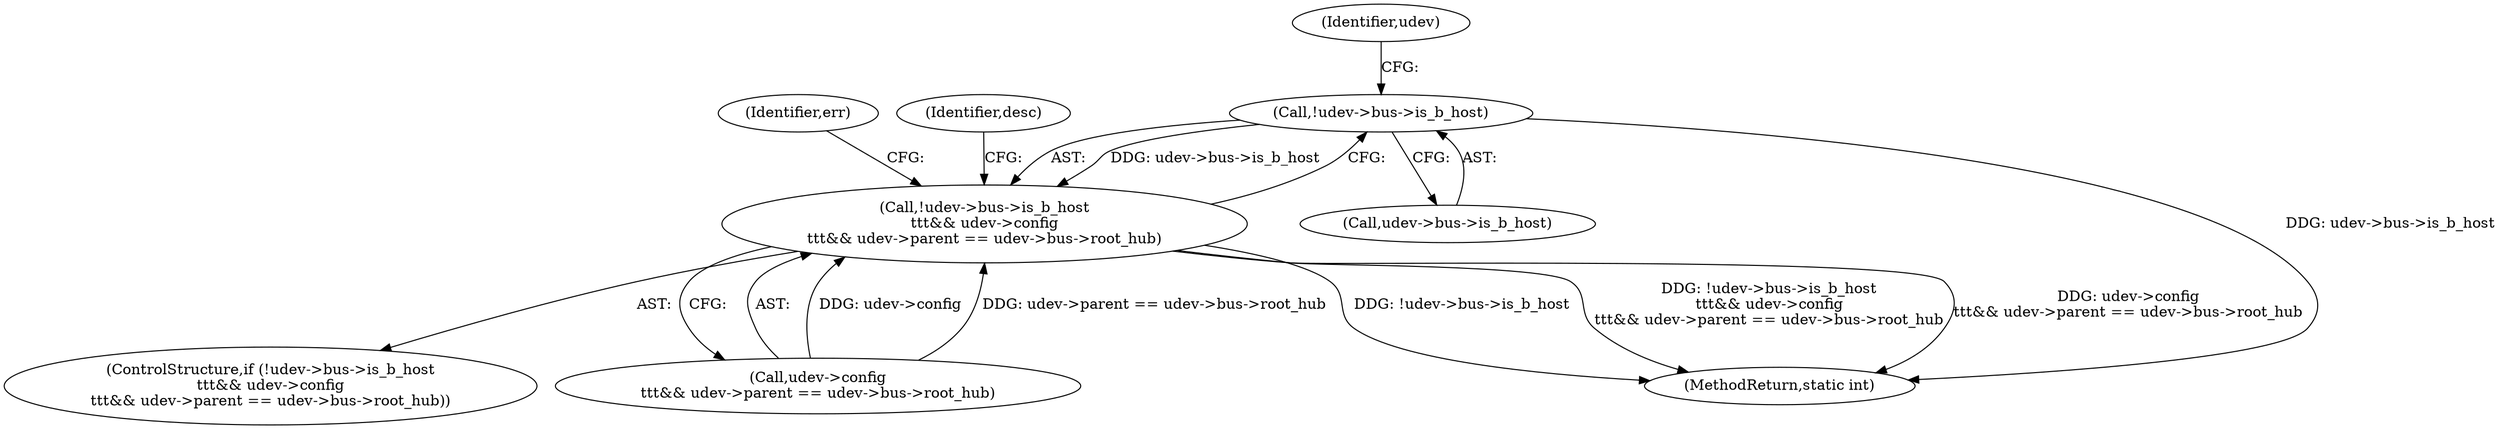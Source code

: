 digraph "0_linux_704620afc70cf47abb9d6a1a57f3825d2bca49cf@pointer" {
"1000114" [label="(Call,!udev->bus->is_b_host)"];
"1000113" [label="(Call,!udev->bus->is_b_host\n\t\t\t&& udev->config\n\t\t\t&& udev->parent == udev->bus->root_hub)"];
"1000113" [label="(Call,!udev->bus->is_b_host\n\t\t\t&& udev->config\n\t\t\t&& udev->parent == udev->bus->root_hub)"];
"1000115" [label="(Call,udev->bus->is_b_host)"];
"1000122" [label="(Identifier,udev)"];
"1000114" [label="(Call,!udev->bus->is_b_host)"];
"1000112" [label="(ControlStructure,if (!udev->bus->is_b_host\n\t\t\t&& udev->config\n\t\t\t&& udev->parent == udev->bus->root_hub))"];
"1000120" [label="(Call,udev->config\n\t\t\t&& udev->parent == udev->bus->root_hub)"];
"1000277" [label="(MethodReturn,static int)"];
"1000276" [label="(Identifier,err)"];
"1000136" [label="(Identifier,desc)"];
"1000114" -> "1000113"  [label="AST: "];
"1000114" -> "1000115"  [label="CFG: "];
"1000115" -> "1000114"  [label="AST: "];
"1000122" -> "1000114"  [label="CFG: "];
"1000113" -> "1000114"  [label="CFG: "];
"1000114" -> "1000277"  [label="DDG: udev->bus->is_b_host"];
"1000114" -> "1000113"  [label="DDG: udev->bus->is_b_host"];
"1000113" -> "1000112"  [label="AST: "];
"1000113" -> "1000120"  [label="CFG: "];
"1000120" -> "1000113"  [label="AST: "];
"1000136" -> "1000113"  [label="CFG: "];
"1000276" -> "1000113"  [label="CFG: "];
"1000113" -> "1000277"  [label="DDG: !udev->bus->is_b_host"];
"1000113" -> "1000277"  [label="DDG: !udev->bus->is_b_host\n\t\t\t&& udev->config\n\t\t\t&& udev->parent == udev->bus->root_hub"];
"1000113" -> "1000277"  [label="DDG: udev->config\n\t\t\t&& udev->parent == udev->bus->root_hub"];
"1000120" -> "1000113"  [label="DDG: udev->config"];
"1000120" -> "1000113"  [label="DDG: udev->parent == udev->bus->root_hub"];
}
